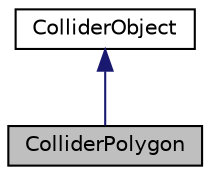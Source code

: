 digraph "ColliderPolygon"
{
  edge [fontname="Helvetica",fontsize="10",labelfontname="Helvetica",labelfontsize="10"];
  node [fontname="Helvetica",fontsize="10",shape=record];
  Node0 [label="ColliderPolygon",height=0.2,width=0.4,color="black", fillcolor="grey75", style="filled", fontcolor="black"];
  Node1 -> Node0 [dir="back",color="midnightblue",fontsize="10",style="solid",fontname="Helvetica"];
  Node1 [label="ColliderObject",height=0.2,width=0.4,color="black", fillcolor="white", style="filled",URL="$class_collider_object.html",tooltip="Interface wich allow the test of collision between two object Set a ColliderObject in a object to def..."];
}
